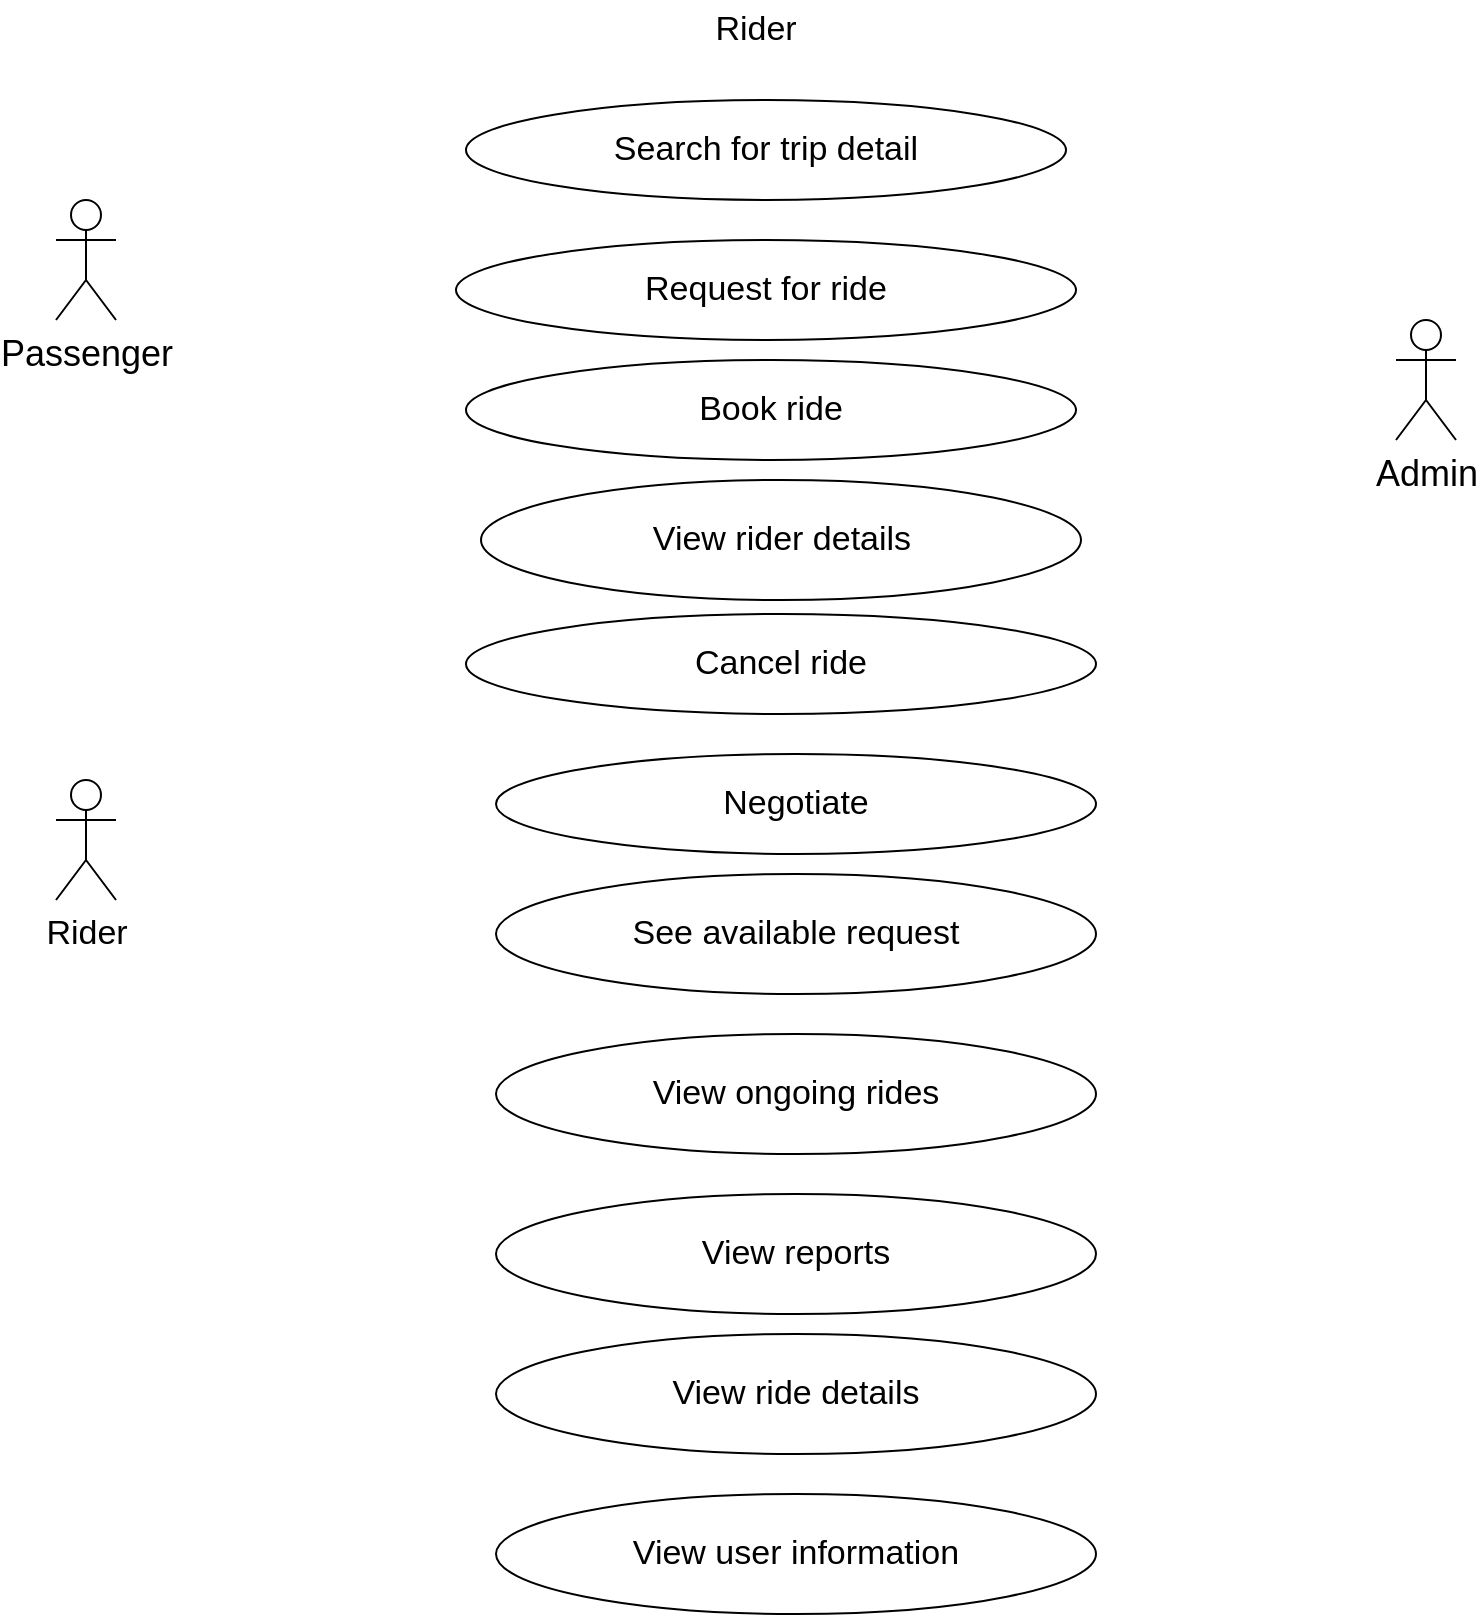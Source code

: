 <mxfile version="16.6.5" type="github">
  <diagram id="WnBKY0TDpCh-YTjJ6FzH" name="Page-1">
    <mxGraphModel dx="1351" dy="929" grid="1" gridSize="10" guides="1" tooltips="1" connect="1" arrows="1" fold="1" page="1" pageScale="1" pageWidth="850" pageHeight="1100" math="0" shadow="0">
      <root>
        <mxCell id="0" />
        <mxCell id="1" parent="0" />
        <mxCell id="85a8B7xYt57Dtrzd2w-t-2" value="&lt;font style=&quot;font-size: 17px&quot;&gt;Rider&lt;/font&gt;" style="text;html=1;strokeColor=none;fillColor=none;align=center;verticalAlign=middle;whiteSpace=wrap;rounded=0;" vertex="1" parent="1">
          <mxGeometry x="390" y="100" width="60" height="30" as="geometry" />
        </mxCell>
        <mxCell id="85a8B7xYt57Dtrzd2w-t-3" value="&lt;font style=&quot;font-size: 18px&quot;&gt;Passenger&lt;/font&gt;" style="shape=umlActor;verticalLabelPosition=bottom;verticalAlign=top;html=1;outlineConnect=0;fillColor=none;" vertex="1" parent="1">
          <mxGeometry x="70" y="200" width="30" height="60" as="geometry" />
        </mxCell>
        <mxCell id="85a8B7xYt57Dtrzd2w-t-4" value="&lt;font style=&quot;font-size: 18px&quot;&gt;Admin&lt;/font&gt;" style="shape=umlActor;verticalLabelPosition=bottom;verticalAlign=top;html=1;outlineConnect=0;fillColor=none;" vertex="1" parent="1">
          <mxGeometry x="740" y="260" width="30" height="60" as="geometry" />
        </mxCell>
        <mxCell id="85a8B7xYt57Dtrzd2w-t-7" value="&lt;font style=&quot;font-size: 17px&quot;&gt;Rider&lt;/font&gt;" style="shape=umlActor;verticalLabelPosition=bottom;verticalAlign=top;html=1;outlineConnect=0;fillColor=none;" vertex="1" parent="1">
          <mxGeometry x="70" y="490" width="30" height="60" as="geometry" />
        </mxCell>
        <mxCell id="85a8B7xYt57Dtrzd2w-t-9" value="&lt;font style=&quot;font-size: 17px&quot;&gt;Request for ride&lt;/font&gt;" style="ellipse;whiteSpace=wrap;html=1;fillColor=none;" vertex="1" parent="1">
          <mxGeometry x="270" y="220" width="310" height="50" as="geometry" />
        </mxCell>
        <mxCell id="85a8B7xYt57Dtrzd2w-t-11" value="&lt;span style=&quot;font-size: 17px&quot;&gt;Search for trip detail&lt;/span&gt;" style="ellipse;whiteSpace=wrap;html=1;fillColor=none;" vertex="1" parent="1">
          <mxGeometry x="275" y="150" width="300" height="50" as="geometry" />
        </mxCell>
        <mxCell id="85a8B7xYt57Dtrzd2w-t-12" value="&lt;span style=&quot;font-size: 17px&quot;&gt;Book ride&lt;/span&gt;" style="ellipse;whiteSpace=wrap;html=1;fillColor=none;" vertex="1" parent="1">
          <mxGeometry x="275" y="280" width="305" height="50" as="geometry" />
        </mxCell>
        <mxCell id="85a8B7xYt57Dtrzd2w-t-13" value="&lt;font style=&quot;font-size: 17px&quot;&gt;Cancel ride&lt;/font&gt;" style="ellipse;whiteSpace=wrap;html=1;fillColor=none;" vertex="1" parent="1">
          <mxGeometry x="275" y="407" width="315" height="50" as="geometry" />
        </mxCell>
        <mxCell id="85a8B7xYt57Dtrzd2w-t-14" value="&lt;span style=&quot;font-size: 17px&quot;&gt;Negotiate&lt;/span&gt;" style="ellipse;whiteSpace=wrap;html=1;fillColor=none;" vertex="1" parent="1">
          <mxGeometry x="290" y="477" width="300" height="50" as="geometry" />
        </mxCell>
        <mxCell id="85a8B7xYt57Dtrzd2w-t-15" value="&lt;span style=&quot;font-size: 17px&quot;&gt;See available request&lt;/span&gt;" style="ellipse;whiteSpace=wrap;html=1;fillColor=none;" vertex="1" parent="1">
          <mxGeometry x="290" y="537" width="300" height="60" as="geometry" />
        </mxCell>
        <mxCell id="85a8B7xYt57Dtrzd2w-t-17" value="&lt;span style=&quot;font-size: 17px&quot;&gt;View ongoing rides&lt;/span&gt;" style="ellipse;whiteSpace=wrap;html=1;fillColor=none;" vertex="1" parent="1">
          <mxGeometry x="290" y="617" width="300" height="60" as="geometry" />
        </mxCell>
        <mxCell id="85a8B7xYt57Dtrzd2w-t-18" value="&lt;span style=&quot;font-size: 17px&quot;&gt;View reports&lt;/span&gt;" style="ellipse;whiteSpace=wrap;html=1;fillColor=none;" vertex="1" parent="1">
          <mxGeometry x="290" y="697" width="300" height="60" as="geometry" />
        </mxCell>
        <mxCell id="85a8B7xYt57Dtrzd2w-t-19" value="&lt;span style=&quot;font-size: 17px&quot;&gt;View ride details&lt;/span&gt;" style="ellipse;whiteSpace=wrap;html=1;fillColor=none;" vertex="1" parent="1">
          <mxGeometry x="290" y="767" width="300" height="60" as="geometry" />
        </mxCell>
        <mxCell id="85a8B7xYt57Dtrzd2w-t-20" value="&lt;span style=&quot;font-size: 17px&quot;&gt;View user information&lt;/span&gt;" style="ellipse;whiteSpace=wrap;html=1;fillColor=none;" vertex="1" parent="1">
          <mxGeometry x="290" y="847" width="300" height="60" as="geometry" />
        </mxCell>
        <mxCell id="85a8B7xYt57Dtrzd2w-t-21" value="&lt;span style=&quot;font-size: 17px&quot;&gt;View rider details&lt;/span&gt;" style="ellipse;whiteSpace=wrap;html=1;fillColor=none;" vertex="1" parent="1">
          <mxGeometry x="282.5" y="340" width="300" height="60" as="geometry" />
        </mxCell>
      </root>
    </mxGraphModel>
  </diagram>
</mxfile>

